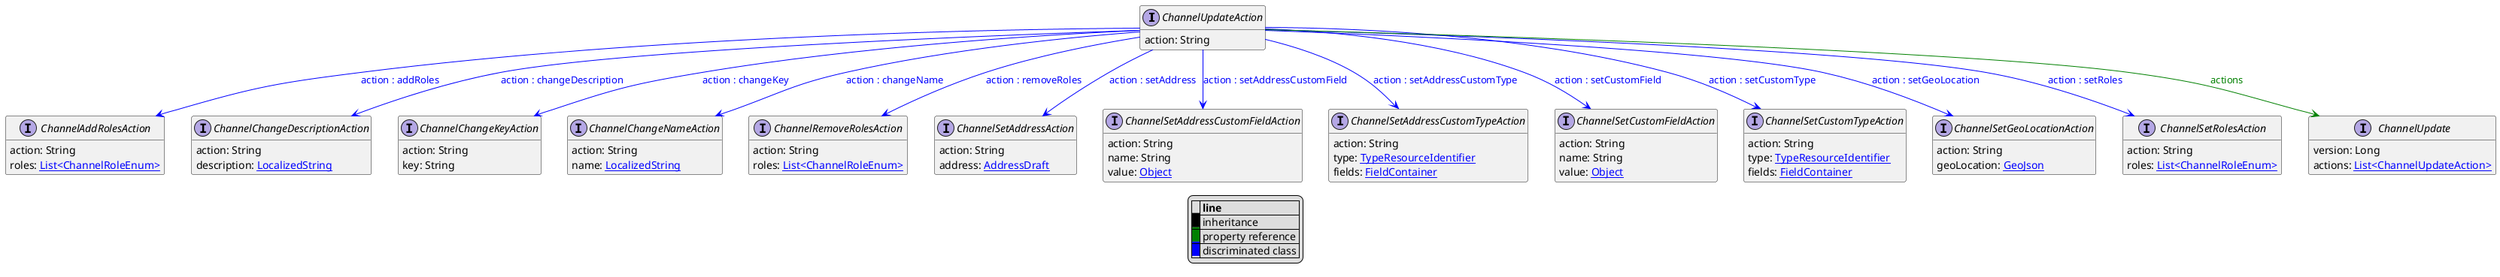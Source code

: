 @startuml

hide empty fields
hide empty methods
legend
|= |= line |
|<back:black>   </back>| inheritance |
|<back:green>   </back>| property reference |
|<back:blue>   </back>| discriminated class |
endlegend
interface ChannelUpdateAction [[ChannelUpdateAction.svg]]  {
    action: String
}


interface ChannelAddRolesAction [[ChannelAddRolesAction.svg]]  {
    action: String
    roles: [[ChannelRoleEnum.svg List<ChannelRoleEnum>]]
}
interface ChannelChangeDescriptionAction [[ChannelChangeDescriptionAction.svg]]  {
    action: String
    description: [[LocalizedString.svg LocalizedString]]
}
interface ChannelChangeKeyAction [[ChannelChangeKeyAction.svg]]  {
    action: String
    key: String
}
interface ChannelChangeNameAction [[ChannelChangeNameAction.svg]]  {
    action: String
    name: [[LocalizedString.svg LocalizedString]]
}
interface ChannelRemoveRolesAction [[ChannelRemoveRolesAction.svg]]  {
    action: String
    roles: [[ChannelRoleEnum.svg List<ChannelRoleEnum>]]
}
interface ChannelSetAddressAction [[ChannelSetAddressAction.svg]]  {
    action: String
    address: [[AddressDraft.svg AddressDraft]]
}
interface ChannelSetAddressCustomFieldAction [[ChannelSetAddressCustomFieldAction.svg]]  {
    action: String
    name: String
    value: [[Object.svg Object]]
}
interface ChannelSetAddressCustomTypeAction [[ChannelSetAddressCustomTypeAction.svg]]  {
    action: String
    type: [[TypeResourceIdentifier.svg TypeResourceIdentifier]]
    fields: [[FieldContainer.svg FieldContainer]]
}
interface ChannelSetCustomFieldAction [[ChannelSetCustomFieldAction.svg]]  {
    action: String
    name: String
    value: [[Object.svg Object]]
}
interface ChannelSetCustomTypeAction [[ChannelSetCustomTypeAction.svg]]  {
    action: String
    type: [[TypeResourceIdentifier.svg TypeResourceIdentifier]]
    fields: [[FieldContainer.svg FieldContainer]]
}
interface ChannelSetGeoLocationAction [[ChannelSetGeoLocationAction.svg]]  {
    action: String
    geoLocation: [[GeoJson.svg GeoJson]]
}
interface ChannelSetRolesAction [[ChannelSetRolesAction.svg]]  {
    action: String
    roles: [[ChannelRoleEnum.svg List<ChannelRoleEnum>]]
}
interface ChannelUpdate [[ChannelUpdate.svg]]  {
    version: Long
    actions: [[ChannelUpdateAction.svg List<ChannelUpdateAction>]]
}
ChannelUpdateAction --> ChannelAddRolesAction #blue;text:blue : "action : addRoles"
ChannelUpdateAction --> ChannelChangeDescriptionAction #blue;text:blue : "action : changeDescription"
ChannelUpdateAction --> ChannelChangeKeyAction #blue;text:blue : "action : changeKey"
ChannelUpdateAction --> ChannelChangeNameAction #blue;text:blue : "action : changeName"
ChannelUpdateAction --> ChannelRemoveRolesAction #blue;text:blue : "action : removeRoles"
ChannelUpdateAction --> ChannelSetAddressAction #blue;text:blue : "action : setAddress"
ChannelUpdateAction --> ChannelSetAddressCustomFieldAction #blue;text:blue : "action : setAddressCustomField"
ChannelUpdateAction --> ChannelSetAddressCustomTypeAction #blue;text:blue : "action : setAddressCustomType"
ChannelUpdateAction --> ChannelSetCustomFieldAction #blue;text:blue : "action : setCustomField"
ChannelUpdateAction --> ChannelSetCustomTypeAction #blue;text:blue : "action : setCustomType"
ChannelUpdateAction --> ChannelSetGeoLocationAction #blue;text:blue : "action : setGeoLocation"
ChannelUpdateAction --> ChannelSetRolesAction #blue;text:blue : "action : setRoles"
ChannelUpdateAction --> ChannelUpdate #green;text:green : "actions"
@enduml
